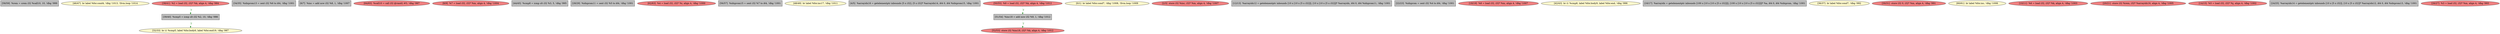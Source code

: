 
digraph G {


node521 [fillcolor=grey,label="[58/59]  %rem = srem i32 %call10, 10, !dbg !999",shape=rectangle,style=filled ]
node516 [fillcolor=lemonchiffon,label="[46/47]  br label %for.cond4, !dbg !1013, !llvm.loop !1014",shape=ellipse,style=filled ]
node513 [fillcolor=grey,label="[39/40]  %cmp5 = icmp slt i32 %2, 10, !dbg !986",shape=rectangle,style=filled ]
node512 [fillcolor=lightcoral,label="[38/41]  %2 = load i32, i32* %k, align 4, !dbg !984",shape=ellipse,style=filled ]
node510 [fillcolor=grey,label="[34/35]  %idxprom13 = sext i32 %6 to i64, !dbg !1001",shape=rectangle,style=filled ]
node509 [fillcolor=lemonchiffon,label="[32/33]  br i1 %cmp5, label %for.body6, label %for.end19, !dbg !987",shape=ellipse,style=filled ]
node496 [fillcolor=grey,label="[6/7]  %inc = add nsw i32 %8, 1, !dbg !1007",shape=rectangle,style=filled ]
node525 [fillcolor=lightcoral,label="[64/65]  %call10 = call i32 @rand() #3, !dbg !997",shape=ellipse,style=filled ]
node497 [fillcolor=lightcoral,label="[8/9]  %7 = load i32, i32* %m, align 4, !dbg !1004",shape=ellipse,style=filled ]
node515 [fillcolor=grey,label="[44/45]  %cmp8 = icmp slt i32 %3, 5, !dbg !995",shape=rectangle,style=filled ]
node507 [fillcolor=grey,label="[28/29]  %idxprom11 = sext i32 %5 to i64, !dbg !1001",shape=rectangle,style=filled ]
node523 [fillcolor=lightcoral,label="[62/63]  %4 = load i32, i32* %i, align 4, !dbg !1000",shape=ellipse,style=filled ]
node520 [fillcolor=grey,label="[56/57]  %idxprom15 = sext i32 %7 to i64, !dbg !1001",shape=rectangle,style=filled ]
node517 [fillcolor=lemonchiffon,label="[48/49]  br label %for.inc17, !dbg !1011",shape=ellipse,style=filled ]
node495 [fillcolor=grey,label="[4/5]  %arrayidx16 = getelementptr inbounds [5 x i32], [5 x i32]* %arrayidx14, i64 0, i64 %idxprom15, !dbg !1001",shape=rectangle,style=filled ]
node524 [fillcolor=lightcoral,label="[52/53]  store i32 %inc18, i32* %k, align 4, !dbg !1012",shape=ellipse,style=filled ]
node493 [fillcolor=lemonchiffon,label="[0/1]  br label %for.cond7, !dbg !1008, !llvm.loop !1009",shape=ellipse,style=filled ]
node518 [fillcolor=lightcoral,label="[50/55]  %9 = load i32, i32* %k, align 4, !dbg !1012",shape=ellipse,style=filled ]
node494 [fillcolor=lightcoral,label="[2/3]  store i32 %inc, i32* %m, align 4, !dbg !1007",shape=ellipse,style=filled ]
node499 [fillcolor=grey,label="[12/13]  %arrayidx12 = getelementptr inbounds [10 x [10 x [5 x i32]]], [10 x [10 x [5 x i32]]]* %arrayidx, i64 0, i64 %idxprom11, !dbg !1001",shape=rectangle,style=filled ]
node504 [fillcolor=grey,label="[22/23]  %idxprom = sext i32 %4 to i64, !dbg !1001",shape=rectangle,style=filled ]
node502 [fillcolor=lightcoral,label="[18/19]  %8 = load i32, i32* %m, align 4, !dbg !1007",shape=ellipse,style=filled ]
node519 [fillcolor=grey,label="[51/54]  %inc18 = add nsw i32 %9, 1, !dbg !1012",shape=rectangle,style=filled ]
node514 [fillcolor=lemonchiffon,label="[42/43]  br i1 %cmp8, label %for.body9, label %for.end, !dbg !996",shape=ellipse,style=filled ]
node501 [fillcolor=grey,label="[16/17]  %arrayidx = getelementptr inbounds [100 x [10 x [10 x [5 x i32]]]], [100 x [10 x [10 x [5 x i32]]]]* %a, i64 0, i64 %idxprom, !dbg !1001",shape=rectangle,style=filled ]
node511 [fillcolor=lemonchiffon,label="[36/37]  br label %for.cond7, !dbg !992",shape=ellipse,style=filled ]
node508 [fillcolor=lightcoral,label="[30/31]  store i32 0, i32* %m, align 4, !dbg !991",shape=ellipse,style=filled ]
node522 [fillcolor=lemonchiffon,label="[60/61]  br label %for.inc, !dbg !1006",shape=ellipse,style=filled ]
node498 [fillcolor=lightcoral,label="[10/11]  %6 = load i32, i32* %k, align 4, !dbg !1003",shape=ellipse,style=filled ]
node503 [fillcolor=lightcoral,label="[20/21]  store i32 %rem, i32* %arrayidx16, align 4, !dbg !1005",shape=ellipse,style=filled ]
node500 [fillcolor=lightcoral,label="[14/15]  %5 = load i32, i32* %j, align 4, !dbg !1002",shape=ellipse,style=filled ]
node505 [fillcolor=grey,label="[24/25]  %arrayidx14 = getelementptr inbounds [10 x [5 x i32]], [10 x [5 x i32]]* %arrayidx12, i64 0, i64 %idxprom13, !dbg !1001",shape=rectangle,style=filled ]
node506 [fillcolor=lightcoral,label="[26/27]  %3 = load i32, i32* %m, align 4, !dbg !993",shape=ellipse,style=filled ]

node513->node509 [style=dotted,color=forestgreen,label="T",fontcolor=forestgreen ]
node512->node513 [style=dotted,color=forestgreen,label="T",fontcolor=forestgreen ]
node519->node524 [style=dotted,color=forestgreen,label="T",fontcolor=forestgreen ]
node518->node519 [style=dotted,color=forestgreen,label="T",fontcolor=forestgreen ]


}
